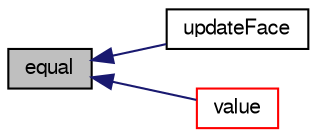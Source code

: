 digraph "equal"
{
  bgcolor="transparent";
  edge [fontname="FreeSans",fontsize="10",labelfontname="FreeSans",labelfontsize="10"];
  node [fontname="FreeSans",fontsize="10",shape=record];
  rankdir="LR";
  Node138 [label="equal",height=0.2,width=0.4,color="black", fillcolor="grey75", style="filled", fontcolor="black"];
  Node138 -> Node139 [dir="back",color="midnightblue",fontsize="10",style="solid",fontname="FreeSans"];
  Node139 [label="updateFace",height=0.2,width=0.4,color="black",URL="$a22514.html#a373e134afa4867e48e288fa18b439445",tooltip="Influence of different value on same face. "];
  Node138 -> Node140 [dir="back",color="midnightblue",fontsize="10",style="solid",fontname="FreeSans"];
  Node140 [label="value",height=0.2,width=0.4,color="red",URL="$a22514.html#a6aa9f99925da07d8bb874f46b238148f",tooltip="Return value. "];
}
